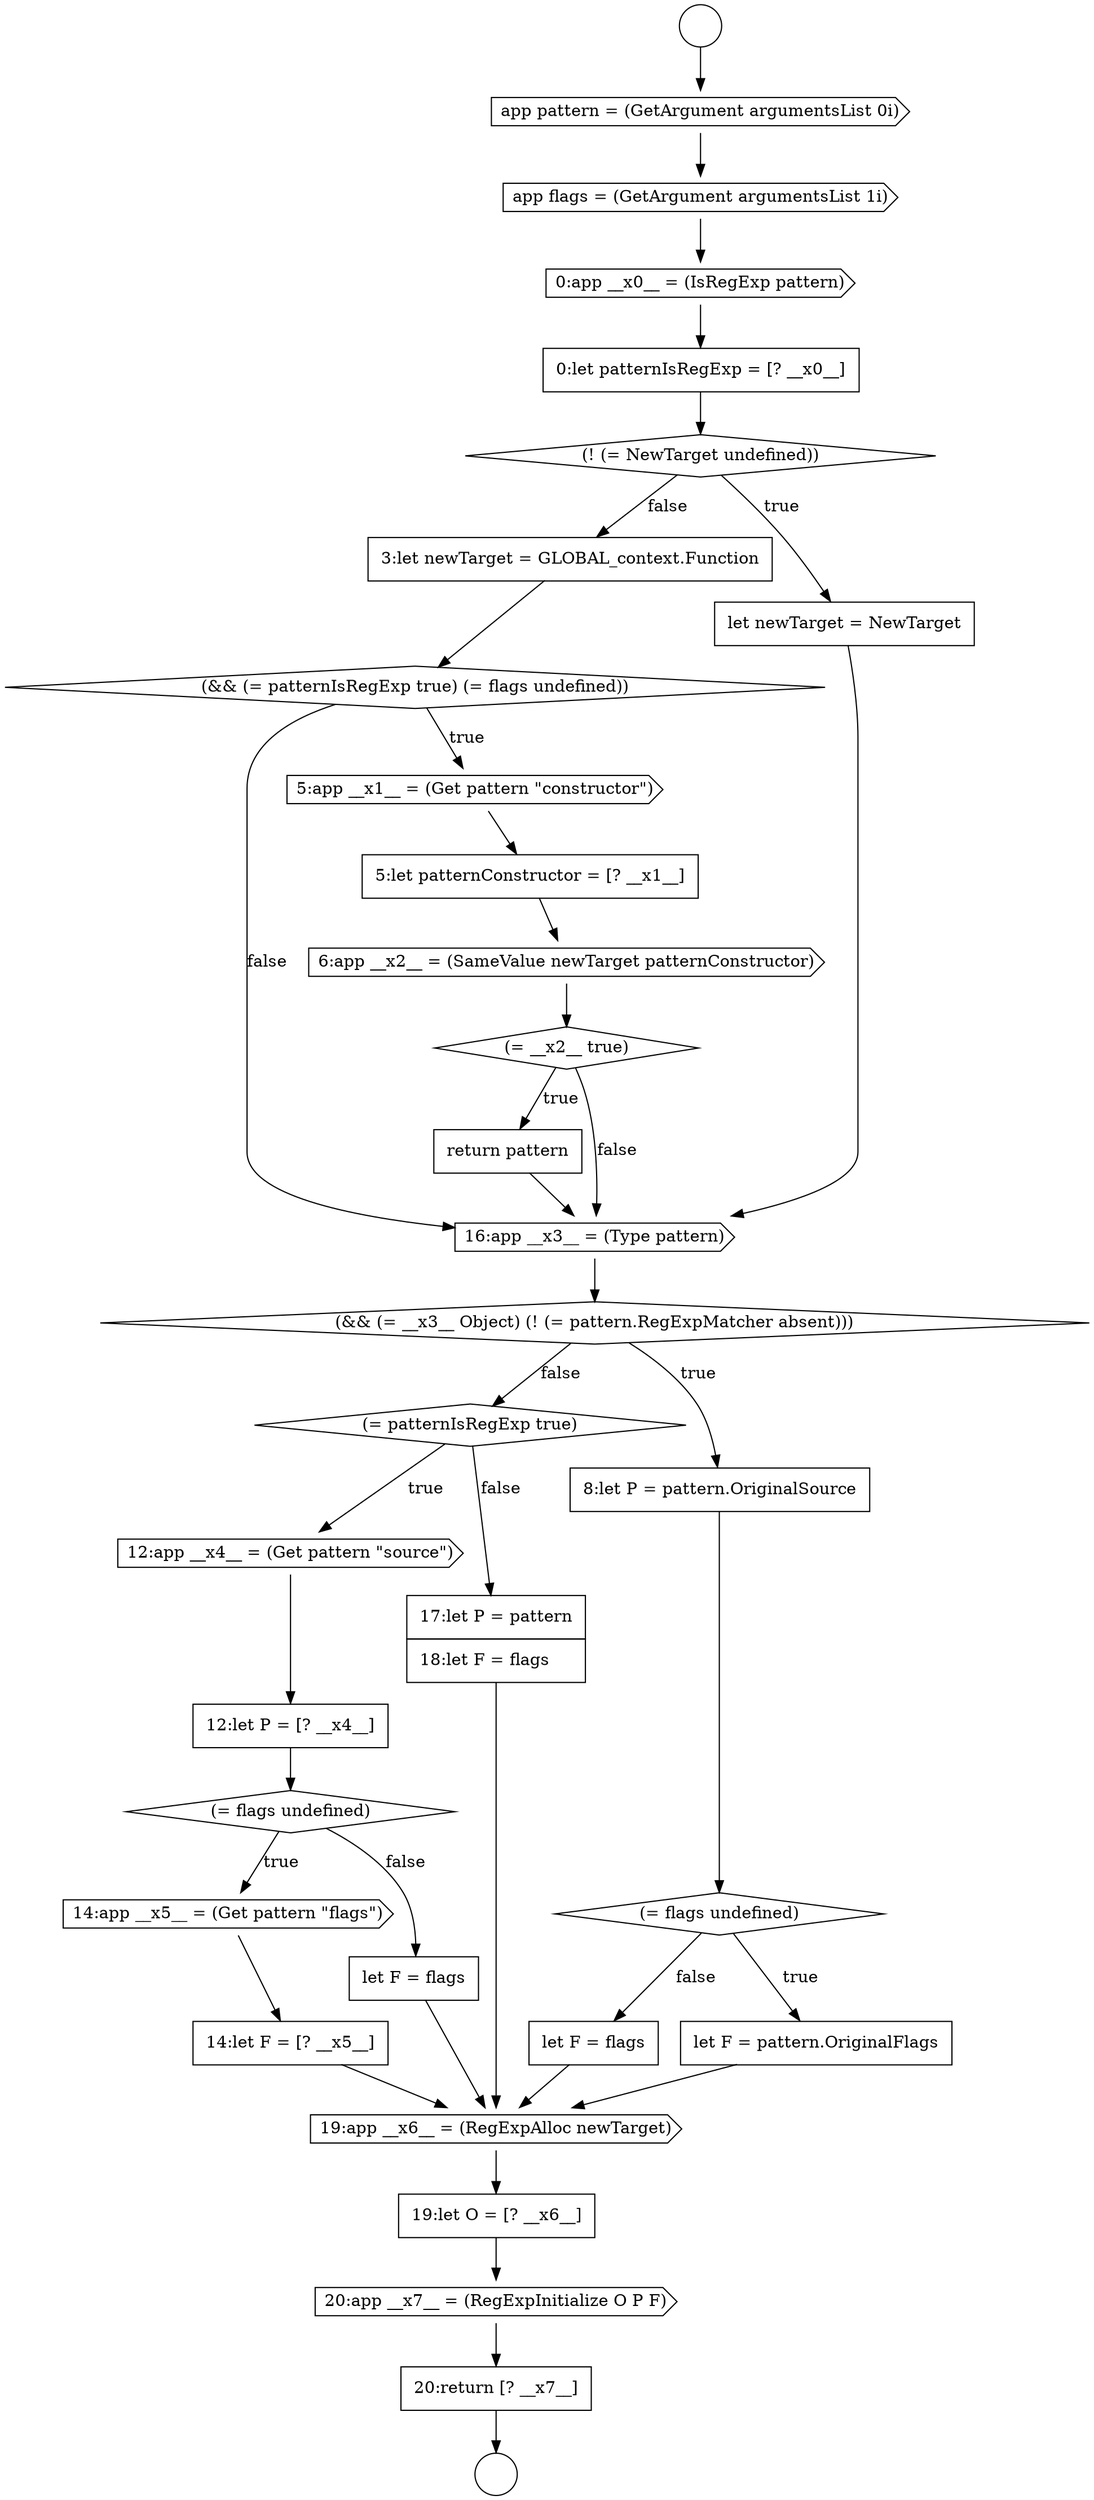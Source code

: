 digraph {
  node12634 [shape=cds, label=<<font color="black">14:app __x5__ = (Get pattern &quot;flags&quot;)</font>> color="black" fillcolor="white" style=filled]
  node12617 [shape=none, margin=0, label=<<font color="black">
    <table border="0" cellborder="1" cellspacing="0" cellpadding="10">
      <tr><td align="left">3:let newTarget = GLOBAL_context.Function</td></tr>
    </table>
  </font>> color="black" fillcolor="white" style=filled]
  node12621 [shape=cds, label=<<font color="black">6:app __x2__ = (SameValue newTarget patternConstructor)</font>> color="black" fillcolor="white" style=filled]
  node12638 [shape=cds, label=<<font color="black">19:app __x6__ = (RegExpAlloc newTarget)</font>> color="black" fillcolor="white" style=filled]
  node12623 [shape=none, margin=0, label=<<font color="black">
    <table border="0" cellborder="1" cellspacing="0" cellpadding="10">
      <tr><td align="left">return pattern</td></tr>
    </table>
  </font>> color="black" fillcolor="white" style=filled]
  node12636 [shape=none, margin=0, label=<<font color="black">
    <table border="0" cellborder="1" cellspacing="0" cellpadding="10">
      <tr><td align="left">let F = flags</td></tr>
    </table>
  </font>> color="black" fillcolor="white" style=filled]
  node12624 [shape=cds, label=<<font color="black">16:app __x3__ = (Type pattern)</font>> color="black" fillcolor="white" style=filled]
  node12619 [shape=cds, label=<<font color="black">5:app __x1__ = (Get pattern &quot;constructor&quot;)</font>> color="black" fillcolor="white" style=filled]
  node12631 [shape=cds, label=<<font color="black">12:app __x4__ = (Get pattern &quot;source&quot;)</font>> color="black" fillcolor="white" style=filled]
  node12612 [shape=cds, label=<<font color="black">app flags = (GetArgument argumentsList 1i)</font>> color="black" fillcolor="white" style=filled]
  node12630 [shape=diamond, label=<<font color="black">(= patternIsRegExp true)</font>> color="black" fillcolor="white" style=filled]
  node12633 [shape=diamond, label=<<font color="black">(= flags undefined)</font>> color="black" fillcolor="white" style=filled]
  node12620 [shape=none, margin=0, label=<<font color="black">
    <table border="0" cellborder="1" cellspacing="0" cellpadding="10">
      <tr><td align="left">5:let patternConstructor = [? __x1__]</td></tr>
    </table>
  </font>> color="black" fillcolor="white" style=filled]
  node12615 [shape=diamond, label=<<font color="black">(! (= NewTarget undefined))</font>> color="black" fillcolor="white" style=filled]
  node12637 [shape=none, margin=0, label=<<font color="black">
    <table border="0" cellborder="1" cellspacing="0" cellpadding="10">
      <tr><td align="left">17:let P = pattern</td></tr>
      <tr><td align="left">18:let F = flags</td></tr>
    </table>
  </font>> color="black" fillcolor="white" style=filled]
  node12629 [shape=none, margin=0, label=<<font color="black">
    <table border="0" cellborder="1" cellspacing="0" cellpadding="10">
      <tr><td align="left">let F = flags</td></tr>
    </table>
  </font>> color="black" fillcolor="white" style=filled]
  node12614 [shape=none, margin=0, label=<<font color="black">
    <table border="0" cellborder="1" cellspacing="0" cellpadding="10">
      <tr><td align="left">0:let patternIsRegExp = [? __x0__]</td></tr>
    </table>
  </font>> color="black" fillcolor="white" style=filled]
  node12610 [shape=circle label=" " color="black" fillcolor="white" style=filled]
  node12625 [shape=diamond, label=<<font color="black">(&amp;&amp; (= __x3__ Object) (! (= pattern.RegExpMatcher absent)))</font>> color="black" fillcolor="white" style=filled]
  node12613 [shape=cds, label=<<font color="black">0:app __x0__ = (IsRegExp pattern)</font>> color="black" fillcolor="white" style=filled]
  node12635 [shape=none, margin=0, label=<<font color="black">
    <table border="0" cellborder="1" cellspacing="0" cellpadding="10">
      <tr><td align="left">14:let F = [? __x5__]</td></tr>
    </table>
  </font>> color="black" fillcolor="white" style=filled]
  node12640 [shape=cds, label=<<font color="black">20:app __x7__ = (RegExpInitialize O P F)</font>> color="black" fillcolor="white" style=filled]
  node12618 [shape=diamond, label=<<font color="black">(&amp;&amp; (= patternIsRegExp true) (= flags undefined))</font>> color="black" fillcolor="white" style=filled]
  node12639 [shape=none, margin=0, label=<<font color="black">
    <table border="0" cellborder="1" cellspacing="0" cellpadding="10">
      <tr><td align="left">19:let O = [? __x6__]</td></tr>
    </table>
  </font>> color="black" fillcolor="white" style=filled]
  node12622 [shape=diamond, label=<<font color="black">(= __x2__ true)</font>> color="black" fillcolor="white" style=filled]
  node12632 [shape=none, margin=0, label=<<font color="black">
    <table border="0" cellborder="1" cellspacing="0" cellpadding="10">
      <tr><td align="left">12:let P = [? __x4__]</td></tr>
    </table>
  </font>> color="black" fillcolor="white" style=filled]
  node12641 [shape=none, margin=0, label=<<font color="black">
    <table border="0" cellborder="1" cellspacing="0" cellpadding="10">
      <tr><td align="left">20:return [? __x7__]</td></tr>
    </table>
  </font>> color="black" fillcolor="white" style=filled]
  node12628 [shape=none, margin=0, label=<<font color="black">
    <table border="0" cellborder="1" cellspacing="0" cellpadding="10">
      <tr><td align="left">let F = pattern.OriginalFlags</td></tr>
    </table>
  </font>> color="black" fillcolor="white" style=filled]
  node12609 [shape=circle label=" " color="black" fillcolor="white" style=filled]
  node12627 [shape=diamond, label=<<font color="black">(= flags undefined)</font>> color="black" fillcolor="white" style=filled]
  node12616 [shape=none, margin=0, label=<<font color="black">
    <table border="0" cellborder="1" cellspacing="0" cellpadding="10">
      <tr><td align="left">let newTarget = NewTarget</td></tr>
    </table>
  </font>> color="black" fillcolor="white" style=filled]
  node12611 [shape=cds, label=<<font color="black">app pattern = (GetArgument argumentsList 0i)</font>> color="black" fillcolor="white" style=filled]
  node12626 [shape=none, margin=0, label=<<font color="black">
    <table border="0" cellborder="1" cellspacing="0" cellpadding="10">
      <tr><td align="left">8:let P = pattern.OriginalSource</td></tr>
    </table>
  </font>> color="black" fillcolor="white" style=filled]
  node12639 -> node12640 [ color="black"]
  node12627 -> node12628 [label=<<font color="black">true</font>> color="black"]
  node12627 -> node12629 [label=<<font color="black">false</font>> color="black"]
  node12616 -> node12624 [ color="black"]
  node12614 -> node12615 [ color="black"]
  node12613 -> node12614 [ color="black"]
  node12619 -> node12620 [ color="black"]
  node12634 -> node12635 [ color="black"]
  node12625 -> node12626 [label=<<font color="black">true</font>> color="black"]
  node12625 -> node12630 [label=<<font color="black">false</font>> color="black"]
  node12618 -> node12619 [label=<<font color="black">true</font>> color="black"]
  node12618 -> node12624 [label=<<font color="black">false</font>> color="black"]
  node12623 -> node12624 [ color="black"]
  node12624 -> node12625 [ color="black"]
  node12641 -> node12610 [ color="black"]
  node12629 -> node12638 [ color="black"]
  node12621 -> node12622 [ color="black"]
  node12612 -> node12613 [ color="black"]
  node12631 -> node12632 [ color="black"]
  node12638 -> node12639 [ color="black"]
  node12611 -> node12612 [ color="black"]
  node12632 -> node12633 [ color="black"]
  node12640 -> node12641 [ color="black"]
  node12609 -> node12611 [ color="black"]
  node12636 -> node12638 [ color="black"]
  node12626 -> node12627 [ color="black"]
  node12633 -> node12634 [label=<<font color="black">true</font>> color="black"]
  node12633 -> node12636 [label=<<font color="black">false</font>> color="black"]
  node12628 -> node12638 [ color="black"]
  node12615 -> node12616 [label=<<font color="black">true</font>> color="black"]
  node12615 -> node12617 [label=<<font color="black">false</font>> color="black"]
  node12630 -> node12631 [label=<<font color="black">true</font>> color="black"]
  node12630 -> node12637 [label=<<font color="black">false</font>> color="black"]
  node12637 -> node12638 [ color="black"]
  node12620 -> node12621 [ color="black"]
  node12622 -> node12623 [label=<<font color="black">true</font>> color="black"]
  node12622 -> node12624 [label=<<font color="black">false</font>> color="black"]
  node12635 -> node12638 [ color="black"]
  node12617 -> node12618 [ color="black"]
}
